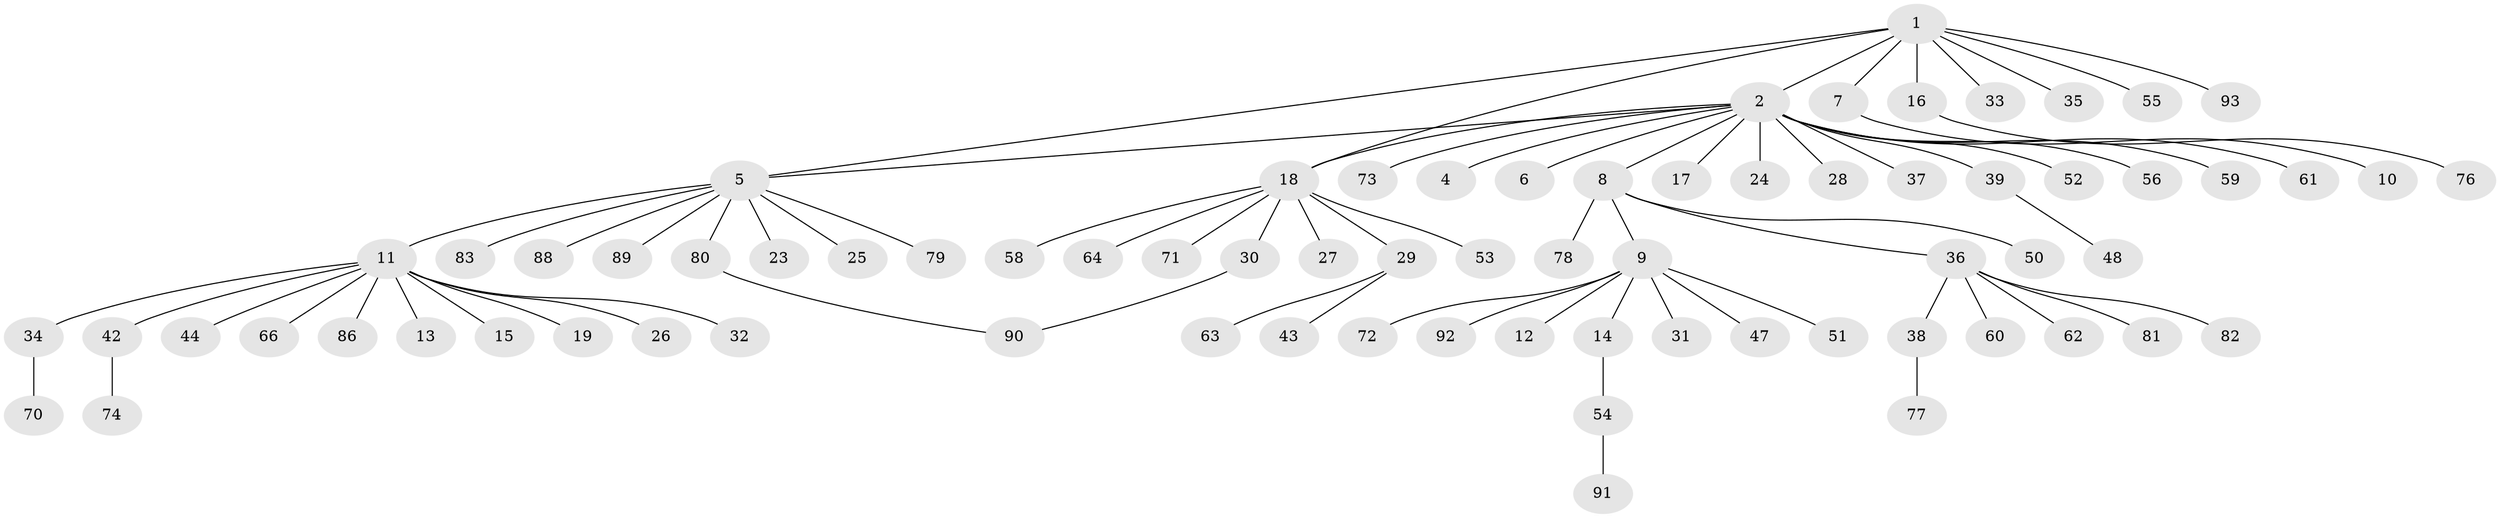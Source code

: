 // original degree distribution, {10: 0.010638297872340425, 14: 0.010638297872340425, 4: 0.0425531914893617, 1: 0.6808510638297872, 11: 0.02127659574468085, 3: 0.05319148936170213, 6: 0.010638297872340425, 9: 0.010638297872340425, 2: 0.14893617021276595, 8: 0.010638297872340425}
// Generated by graph-tools (version 1.1) at 2025/41/03/06/25 10:41:49]
// undirected, 75 vertices, 77 edges
graph export_dot {
graph [start="1"]
  node [color=gray90,style=filled];
  1 [super="+69"];
  2 [super="+3"];
  4;
  5 [super="+20"];
  6;
  7 [super="+21"];
  8 [super="+85"];
  9 [super="+22"];
  10;
  11 [super="+41"];
  12;
  13;
  14;
  15;
  16 [super="+49"];
  17;
  18 [super="+46"];
  19;
  23;
  24;
  25;
  26;
  27;
  28;
  29 [super="+75"];
  30;
  31;
  32;
  33;
  34;
  35;
  36 [super="+40"];
  37;
  38 [super="+57"];
  39;
  42 [super="+65"];
  43;
  44 [super="+45"];
  47;
  48;
  50;
  51 [super="+67"];
  52;
  53;
  54 [super="+68"];
  55 [super="+87"];
  56;
  58;
  59;
  60;
  61;
  62;
  63;
  64;
  66;
  70;
  71;
  72;
  73 [super="+84"];
  74;
  76;
  77;
  78;
  79;
  80;
  81;
  82;
  83;
  86;
  88;
  89;
  90 [super="+94"];
  91;
  92;
  93;
  1 -- 2;
  1 -- 5;
  1 -- 7;
  1 -- 16;
  1 -- 18;
  1 -- 33;
  1 -- 35;
  1 -- 55;
  1 -- 93;
  2 -- 4;
  2 -- 6;
  2 -- 8;
  2 -- 17;
  2 -- 24;
  2 -- 37;
  2 -- 39;
  2 -- 52;
  2 -- 56;
  2 -- 59;
  2 -- 73;
  2 -- 18;
  2 -- 5;
  2 -- 28;
  2 -- 61;
  5 -- 11;
  5 -- 23;
  5 -- 25;
  5 -- 79;
  5 -- 80;
  5 -- 83;
  5 -- 88;
  5 -- 89;
  7 -- 10;
  8 -- 9;
  8 -- 36;
  8 -- 50;
  8 -- 78;
  9 -- 12;
  9 -- 14;
  9 -- 31;
  9 -- 47;
  9 -- 51;
  9 -- 72;
  9 -- 92;
  11 -- 13;
  11 -- 15;
  11 -- 19;
  11 -- 26;
  11 -- 32;
  11 -- 34;
  11 -- 42;
  11 -- 44;
  11 -- 86;
  11 -- 66;
  14 -- 54;
  16 -- 76;
  18 -- 27;
  18 -- 29;
  18 -- 30;
  18 -- 53;
  18 -- 58;
  18 -- 64;
  18 -- 71;
  29 -- 43;
  29 -- 63;
  30 -- 90;
  34 -- 70;
  36 -- 38;
  36 -- 82;
  36 -- 62;
  36 -- 81;
  36 -- 60;
  38 -- 77;
  39 -- 48;
  42 -- 74;
  54 -- 91;
  80 -- 90;
}
